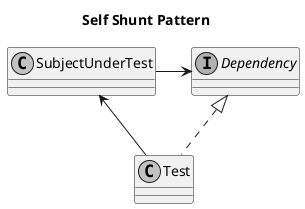 @startuml

skinparam monochrome true

title Self Shunt Pattern

Test -down-> SubjectUnderTest

class Test
class SubjectUnderTest
interface Dependency

Dependency <|.. Test
SubjectUnderTest -> Dependency

@enduml

